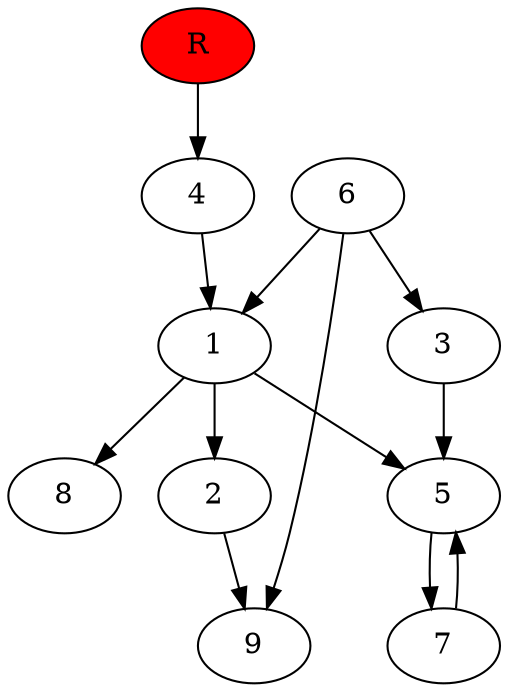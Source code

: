 digraph prb13333 {
	1
	2
	3
	4
	5
	6
	7
	8
	R [fillcolor="#ff0000" style=filled]
	1 -> 2
	1 -> 5
	1 -> 8
	2 -> 9
	3 -> 5
	4 -> 1
	5 -> 7
	6 -> 1
	6 -> 3
	6 -> 9
	7 -> 5
	R -> 4
}

